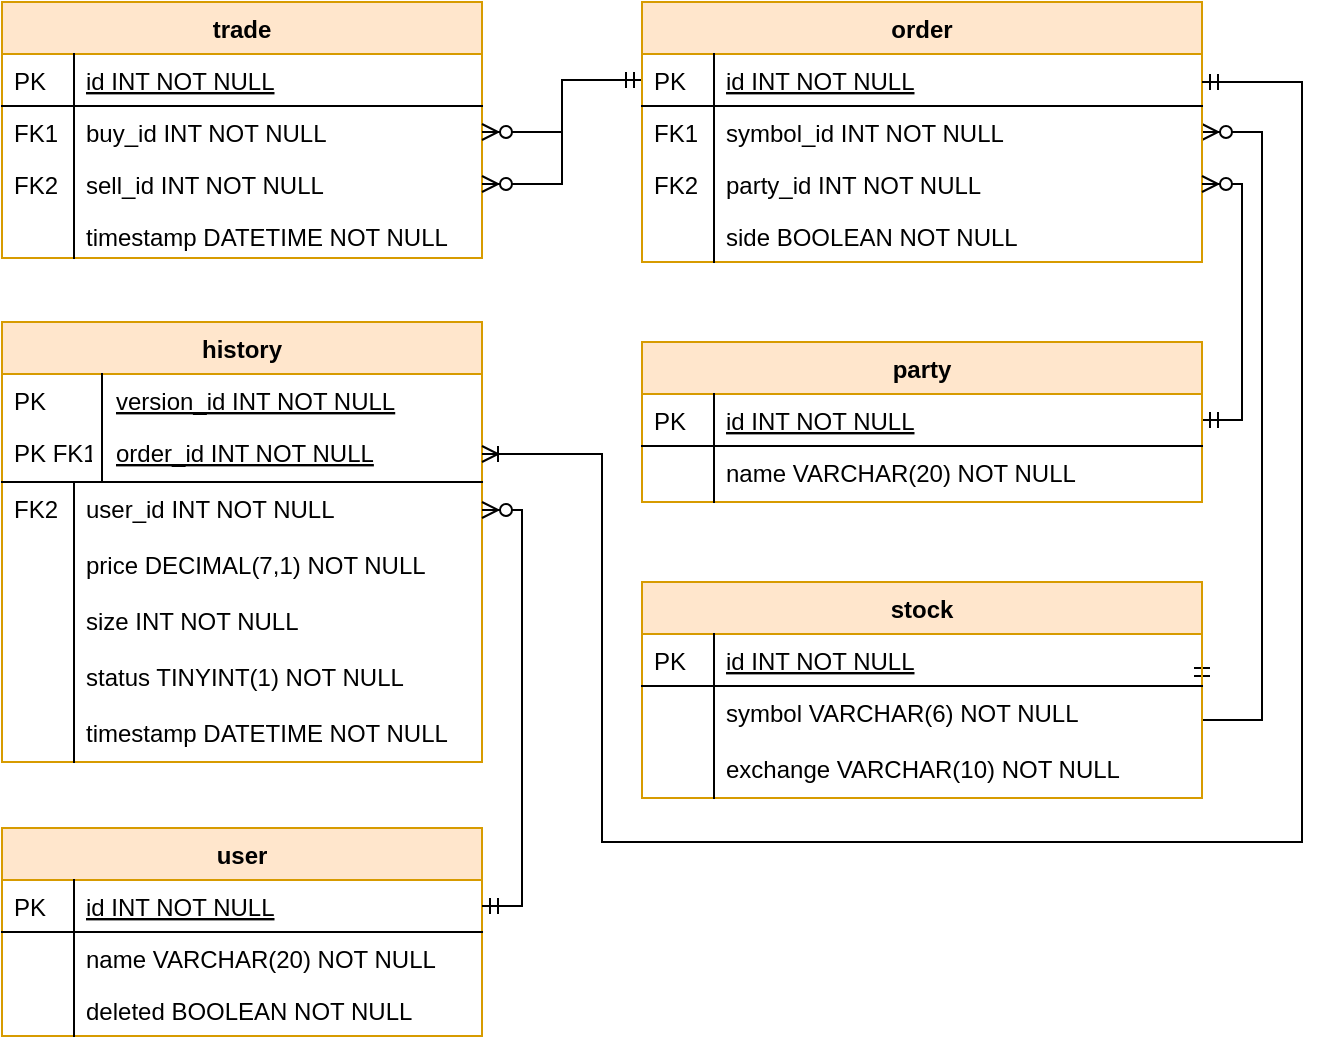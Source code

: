 <mxfile version="13.0.3" type="device"><diagram id="C5RBs43oDa-KdzZeNtuy" name="Page-1"><mxGraphModel dx="1106" dy="776" grid="1" gridSize="10" guides="1" tooltips="1" connect="1" arrows="1" fold="1" page="1" pageScale="1" pageWidth="827" pageHeight="1169" math="0" shadow="0"><root><mxCell id="WIyWlLk6GJQsqaUBKTNV-0"/><mxCell id="WIyWlLk6GJQsqaUBKTNV-1" parent="WIyWlLk6GJQsqaUBKTNV-0"/><mxCell id="qD9TbrCta3AU3fupfnEu-16" value="trade" style="swimlane;fontStyle=1;childLayout=stackLayout;horizontal=1;startSize=26;horizontalStack=0;resizeParent=1;resizeLast=0;collapsible=1;marginBottom=0;rounded=0;shadow=0;strokeWidth=1;fillColor=#ffe6cc;strokeColor=#d79b00;" parent="WIyWlLk6GJQsqaUBKTNV-1" vertex="1"><mxGeometry x="40" y="120" width="240" height="128" as="geometry"><mxRectangle x="260" y="80" width="160" height="26" as="alternateBounds"/></mxGeometry></mxCell><mxCell id="qD9TbrCta3AU3fupfnEu-17" value="id INT NOT NULL" style="shape=partialRectangle;top=0;left=0;right=0;bottom=1;align=left;verticalAlign=top;fillColor=none;spacingLeft=40;spacingRight=4;overflow=hidden;rotatable=0;points=[[0,0.5],[1,0.5]];portConstraint=eastwest;dropTarget=0;rounded=0;shadow=0;strokeWidth=1;fontStyle=4" parent="qD9TbrCta3AU3fupfnEu-16" vertex="1"><mxGeometry y="26" width="240" height="26" as="geometry"/></mxCell><mxCell id="qD9TbrCta3AU3fupfnEu-18" value="PK" style="shape=partialRectangle;top=0;left=0;bottom=0;fillColor=none;align=left;verticalAlign=top;spacingLeft=4;spacingRight=4;overflow=hidden;rotatable=0;points=[];portConstraint=eastwest;part=1;" parent="qD9TbrCta3AU3fupfnEu-17" vertex="1" connectable="0"><mxGeometry width="36" height="26" as="geometry"/></mxCell><mxCell id="qD9TbrCta3AU3fupfnEu-19" value="buy_id INT NOT NULL" style="shape=partialRectangle;top=0;left=0;right=0;bottom=0;align=left;verticalAlign=top;fillColor=none;spacingLeft=40;spacingRight=4;overflow=hidden;rotatable=0;points=[[0,0.5],[1,0.5]];portConstraint=eastwest;dropTarget=0;rounded=0;shadow=0;strokeWidth=1;" parent="qD9TbrCta3AU3fupfnEu-16" vertex="1"><mxGeometry y="52" width="240" height="26" as="geometry"/></mxCell><mxCell id="qD9TbrCta3AU3fupfnEu-20" value="FK1" style="shape=partialRectangle;top=0;left=0;bottom=0;fillColor=none;align=left;verticalAlign=top;spacingLeft=4;spacingRight=4;overflow=hidden;rotatable=0;points=[];portConstraint=eastwest;part=1;" parent="qD9TbrCta3AU3fupfnEu-19" vertex="1" connectable="0"><mxGeometry width="36" height="26" as="geometry"/></mxCell><mxCell id="qD9TbrCta3AU3fupfnEu-21" value="sell_id INT NOT NULL" style="shape=partialRectangle;top=0;left=0;right=0;bottom=0;align=left;verticalAlign=top;fillColor=none;spacingLeft=40;spacingRight=4;overflow=hidden;rotatable=0;points=[[0,0.5],[1,0.5]];portConstraint=eastwest;dropTarget=0;rounded=0;shadow=0;strokeWidth=1;" parent="qD9TbrCta3AU3fupfnEu-16" vertex="1"><mxGeometry y="78" width="240" height="26" as="geometry"/></mxCell><mxCell id="qD9TbrCta3AU3fupfnEu-22" value="FK2" style="shape=partialRectangle;top=0;left=0;bottom=0;fillColor=none;align=left;verticalAlign=top;spacingLeft=4;spacingRight=4;overflow=hidden;rotatable=0;points=[];portConstraint=eastwest;part=1;" parent="qD9TbrCta3AU3fupfnEu-21" vertex="1" connectable="0"><mxGeometry width="36" height="26" as="geometry"/></mxCell><mxCell id="qD9TbrCta3AU3fupfnEu-27" value="timestamp DATETIME NOT NULL" style="shape=partialRectangle;top=0;left=0;right=0;bottom=0;align=left;verticalAlign=top;fillColor=none;spacingLeft=40;spacingRight=4;overflow=hidden;rotatable=0;points=[[0,0.5],[1,0.5]];portConstraint=eastwest;dropTarget=0;rounded=0;shadow=0;strokeWidth=1;" parent="qD9TbrCta3AU3fupfnEu-16" vertex="1"><mxGeometry y="104" width="240" height="24" as="geometry"/></mxCell><mxCell id="qD9TbrCta3AU3fupfnEu-28" value="" style="shape=partialRectangle;top=0;left=0;bottom=0;fillColor=none;align=left;verticalAlign=top;spacingLeft=4;spacingRight=4;overflow=hidden;rotatable=0;points=[];portConstraint=eastwest;part=1;" parent="qD9TbrCta3AU3fupfnEu-27" vertex="1" connectable="0"><mxGeometry width="36" height="24" as="geometry"/></mxCell><mxCell id="qD9TbrCta3AU3fupfnEu-97" style="edgeStyle=orthogonalEdgeStyle;rounded=0;orthogonalLoop=1;jettySize=auto;html=1;endArrow=ERzeroToMany;endFill=1;startArrow=ERmandOne;startFill=0;" parent="WIyWlLk6GJQsqaUBKTNV-1" source="zkfFHV4jXpPFQw0GAbJ--57" target="qD9TbrCta3AU3fupfnEu-19" edge="1"><mxGeometry relative="1" as="geometry"><Array as="points"><mxPoint x="320" y="159"/><mxPoint x="320" y="185"/></Array></mxGeometry></mxCell><mxCell id="qD9TbrCta3AU3fupfnEu-98" style="edgeStyle=orthogonalEdgeStyle;rounded=0;orthogonalLoop=1;jettySize=auto;html=1;startArrow=ERmandOne;startFill=0;endArrow=ERzeroToMany;endFill=1;" parent="WIyWlLk6GJQsqaUBKTNV-1" source="zkfFHV4jXpPFQw0GAbJ--57" target="qD9TbrCta3AU3fupfnEu-21" edge="1"><mxGeometry relative="1" as="geometry"><Array as="points"><mxPoint x="320" y="159"/><mxPoint x="320" y="211"/></Array></mxGeometry></mxCell><mxCell id="qD9TbrCta3AU3fupfnEu-100" style="edgeStyle=orthogonalEdgeStyle;rounded=0;orthogonalLoop=1;jettySize=auto;html=1;startArrow=ERmandOne;startFill=0;endArrow=ERzeroToMany;endFill=1;exitX=1;exitY=0.5;exitDx=0;exitDy=0;" parent="WIyWlLk6GJQsqaUBKTNV-1" source="qD9TbrCta3AU3fupfnEu-67" target="zkfFHV4jXpPFQw0GAbJ--61" edge="1"><mxGeometry relative="1" as="geometry"><Array as="points"><mxPoint x="670" y="479"/><mxPoint x="670" y="185"/></Array></mxGeometry></mxCell><mxCell id="zkfFHV4jXpPFQw0GAbJ--56" value="order" style="swimlane;fontStyle=1;childLayout=stackLayout;horizontal=1;startSize=26;horizontalStack=0;resizeParent=1;resizeLast=0;collapsible=1;marginBottom=0;rounded=0;shadow=0;strokeWidth=1;fillColor=#ffe6cc;strokeColor=#d79b00;" parent="WIyWlLk6GJQsqaUBKTNV-1" vertex="1"><mxGeometry x="360" y="120" width="280" height="130" as="geometry"><mxRectangle x="260" y="80" width="160" height="26" as="alternateBounds"/></mxGeometry></mxCell><mxCell id="zkfFHV4jXpPFQw0GAbJ--57" value="id INT NOT NULL" style="shape=partialRectangle;top=0;left=0;right=0;bottom=1;align=left;verticalAlign=top;fillColor=none;spacingLeft=40;spacingRight=4;overflow=hidden;rotatable=0;points=[[0,0.5],[1,0.5]];portConstraint=eastwest;dropTarget=0;rounded=0;shadow=0;strokeWidth=1;fontStyle=4" parent="zkfFHV4jXpPFQw0GAbJ--56" vertex="1"><mxGeometry y="26" width="280" height="26" as="geometry"/></mxCell><mxCell id="zkfFHV4jXpPFQw0GAbJ--58" value="PK" style="shape=partialRectangle;top=0;left=0;bottom=0;fillColor=none;align=left;verticalAlign=top;spacingLeft=4;spacingRight=4;overflow=hidden;rotatable=0;points=[];portConstraint=eastwest;part=1;" parent="zkfFHV4jXpPFQw0GAbJ--57" vertex="1" connectable="0"><mxGeometry width="36" height="26" as="geometry"/></mxCell><mxCell id="zkfFHV4jXpPFQw0GAbJ--61" value="symbol_id INT NOT NULL" style="shape=partialRectangle;top=0;left=0;right=0;bottom=0;align=left;verticalAlign=top;fillColor=none;spacingLeft=40;spacingRight=4;overflow=hidden;rotatable=0;points=[[0,0.5],[1,0.5]];portConstraint=eastwest;dropTarget=0;rounded=0;shadow=0;strokeWidth=1;" parent="zkfFHV4jXpPFQw0GAbJ--56" vertex="1"><mxGeometry y="52" width="280" height="26" as="geometry"/></mxCell><mxCell id="zkfFHV4jXpPFQw0GAbJ--62" value="FK1" style="shape=partialRectangle;top=0;left=0;bottom=0;fillColor=none;align=left;verticalAlign=top;spacingLeft=4;spacingRight=4;overflow=hidden;rotatable=0;points=[];portConstraint=eastwest;part=1;" parent="zkfFHV4jXpPFQw0GAbJ--61" vertex="1" connectable="0"><mxGeometry width="36" height="26" as="geometry"/></mxCell><mxCell id="qD9TbrCta3AU3fupfnEu-14" value="party_id INT NOT NULL" style="shape=partialRectangle;top=0;left=0;right=0;bottom=0;align=left;verticalAlign=top;fillColor=none;spacingLeft=40;spacingRight=4;overflow=hidden;rotatable=0;points=[[0,0.5],[1,0.5]];portConstraint=eastwest;dropTarget=0;rounded=0;shadow=0;strokeWidth=1;" parent="zkfFHV4jXpPFQw0GAbJ--56" vertex="1"><mxGeometry y="78" width="280" height="26" as="geometry"/></mxCell><mxCell id="qD9TbrCta3AU3fupfnEu-15" value="FK2" style="shape=partialRectangle;top=0;left=0;bottom=0;fillColor=none;align=left;verticalAlign=top;spacingLeft=4;spacingRight=4;overflow=hidden;rotatable=0;points=[];portConstraint=eastwest;part=1;" parent="qD9TbrCta3AU3fupfnEu-14" vertex="1" connectable="0"><mxGeometry width="36" height="26" as="geometry"/></mxCell><mxCell id="qD9TbrCta3AU3fupfnEu-10" value="side BOOLEAN NOT NULL" style="shape=partialRectangle;top=0;left=0;right=0;bottom=0;align=left;verticalAlign=top;fillColor=none;spacingLeft=40;spacingRight=4;overflow=hidden;rotatable=0;points=[[0,0.5],[1,0.5]];portConstraint=eastwest;dropTarget=0;rounded=0;shadow=0;strokeWidth=1;" parent="zkfFHV4jXpPFQw0GAbJ--56" vertex="1"><mxGeometry y="104" width="280" height="26" as="geometry"/></mxCell><mxCell id="qD9TbrCta3AU3fupfnEu-11" value="" style="shape=partialRectangle;top=0;left=0;bottom=0;fillColor=none;align=left;verticalAlign=top;spacingLeft=4;spacingRight=4;overflow=hidden;rotatable=0;points=[];portConstraint=eastwest;part=1;" parent="qD9TbrCta3AU3fupfnEu-10" vertex="1" connectable="0"><mxGeometry width="36" height="26" as="geometry"/></mxCell><mxCell id="OcwKsIXXV5YksWNWSXdM-11" style="edgeStyle=orthogonalEdgeStyle;rounded=0;orthogonalLoop=1;jettySize=auto;html=1;entryX=1;entryY=0.5;entryDx=0;entryDy=0;startArrow=ERmandOne;startFill=0;endArrow=ERzeroToMany;endFill=1;" edge="1" parent="WIyWlLk6GJQsqaUBKTNV-1" source="OcwKsIXXV5YksWNWSXdM-5" target="qD9TbrCta3AU3fupfnEu-14"><mxGeometry relative="1" as="geometry"><Array as="points"><mxPoint x="660" y="329"/><mxPoint x="660" y="211"/></Array></mxGeometry></mxCell><mxCell id="qD9TbrCta3AU3fupfnEu-107" value="history" style="swimlane;fontStyle=1;childLayout=stackLayout;horizontal=1;startSize=26;horizontalStack=0;resizeParent=1;resizeLast=0;collapsible=1;marginBottom=0;rounded=0;shadow=0;strokeWidth=1;fillColor=#ffe6cc;strokeColor=#d79b00;" parent="WIyWlLk6GJQsqaUBKTNV-1" vertex="1"><mxGeometry x="40" y="280" width="240" height="220" as="geometry"><mxRectangle x="260" y="80" width="160" height="26" as="alternateBounds"/></mxGeometry></mxCell><mxCell id="qD9TbrCta3AU3fupfnEu-108" value="version_id INT NOT NULL" style="shape=partialRectangle;top=0;left=0;right=0;bottom=0;align=left;verticalAlign=top;fillColor=none;spacingLeft=55;spacingRight=4;overflow=hidden;rotatable=0;points=[[0,0.5],[1,0.5]];portConstraint=eastwest;dropTarget=0;rounded=0;shadow=0;strokeWidth=1;fontStyle=4" parent="qD9TbrCta3AU3fupfnEu-107" vertex="1"><mxGeometry y="26" width="240" height="26" as="geometry"/></mxCell><mxCell id="qD9TbrCta3AU3fupfnEu-109" value="PK" style="shape=partialRectangle;top=0;left=0;bottom=0;fillColor=none;align=left;verticalAlign=top;spacingLeft=4;spacingRight=4;overflow=hidden;rotatable=0;points=[];portConstraint=eastwest;part=1;" parent="qD9TbrCta3AU3fupfnEu-108" vertex="1" connectable="0"><mxGeometry width="50" height="26" as="geometry"/></mxCell><mxCell id="qD9TbrCta3AU3fupfnEu-110" value="order_id INT NOT NULL" style="shape=partialRectangle;top=0;left=0;right=0;bottom=1;align=left;verticalAlign=top;fillColor=none;spacingLeft=55;spacingRight=4;overflow=hidden;rotatable=0;points=[[0,0.5],[1,0.5]];portConstraint=eastwest;dropTarget=0;rounded=0;shadow=0;strokeWidth=1;fontStyle=4" parent="qD9TbrCta3AU3fupfnEu-107" vertex="1"><mxGeometry y="52" width="240" height="28" as="geometry"/></mxCell><mxCell id="qD9TbrCta3AU3fupfnEu-111" value="PK FK1" style="shape=partialRectangle;top=0;left=0;bottom=0;fillColor=none;align=left;verticalAlign=top;spacingLeft=4;spacingRight=4;overflow=hidden;rotatable=0;points=[];portConstraint=eastwest;part=1;right=1;" parent="qD9TbrCta3AU3fupfnEu-110" vertex="1" connectable="0"><mxGeometry width="50" height="28" as="geometry"/></mxCell><mxCell id="OcwKsIXXV5YksWNWSXdM-2" value="user_id INT NOT NULL" style="shape=partialRectangle;top=0;left=0;right=0;bottom=0;align=left;verticalAlign=top;fillColor=none;spacingLeft=40;spacingRight=4;overflow=hidden;rotatable=0;points=[[0,0.5],[1,0.5]];portConstraint=eastwest;dropTarget=0;rounded=0;shadow=0;strokeWidth=1;" vertex="1" parent="qD9TbrCta3AU3fupfnEu-107"><mxGeometry y="80" width="240" height="28" as="geometry"/></mxCell><mxCell id="OcwKsIXXV5YksWNWSXdM-3" value="FK2" style="shape=partialRectangle;top=0;left=0;bottom=0;fillColor=none;align=left;verticalAlign=top;spacingLeft=4;spacingRight=4;overflow=hidden;rotatable=0;points=[];portConstraint=eastwest;part=1;" vertex="1" connectable="0" parent="OcwKsIXXV5YksWNWSXdM-2"><mxGeometry width="36" height="28" as="geometry"/></mxCell><mxCell id="qD9TbrCta3AU3fupfnEu-112" value="price DECIMAL(7,1) NOT NULL" style="shape=partialRectangle;top=0;left=0;right=0;bottom=0;align=left;verticalAlign=top;fillColor=none;spacingLeft=40;spacingRight=4;overflow=hidden;rotatable=0;points=[[0,0.5],[1,0.5]];portConstraint=eastwest;dropTarget=0;rounded=0;shadow=0;strokeWidth=1;" parent="qD9TbrCta3AU3fupfnEu-107" vertex="1"><mxGeometry y="108" width="240" height="28" as="geometry"/></mxCell><mxCell id="qD9TbrCta3AU3fupfnEu-113" value="" style="shape=partialRectangle;top=0;left=0;bottom=0;fillColor=none;align=left;verticalAlign=top;spacingLeft=4;spacingRight=4;overflow=hidden;rotatable=0;points=[];portConstraint=eastwest;part=1;" parent="qD9TbrCta3AU3fupfnEu-112" vertex="1" connectable="0"><mxGeometry width="36" height="28" as="geometry"/></mxCell><mxCell id="qD9TbrCta3AU3fupfnEu-122" value="size INT NOT NULL" style="shape=partialRectangle;top=0;left=0;right=0;bottom=0;align=left;verticalAlign=top;fillColor=none;spacingLeft=40;spacingRight=4;overflow=hidden;rotatable=0;points=[[0,0.5],[1,0.5]];portConstraint=eastwest;dropTarget=0;rounded=0;shadow=0;strokeWidth=1;" parent="qD9TbrCta3AU3fupfnEu-107" vertex="1"><mxGeometry y="136" width="240" height="28" as="geometry"/></mxCell><mxCell id="qD9TbrCta3AU3fupfnEu-123" value="" style="shape=partialRectangle;top=0;left=0;bottom=0;fillColor=none;align=left;verticalAlign=top;spacingLeft=4;spacingRight=4;overflow=hidden;rotatable=0;points=[];portConstraint=eastwest;part=1;" parent="qD9TbrCta3AU3fupfnEu-122" vertex="1" connectable="0"><mxGeometry width="36" height="28" as="geometry"/></mxCell><mxCell id="OcwKsIXXV5YksWNWSXdM-0" value="status TINYINT(1) NOT NULL" style="shape=partialRectangle;top=0;left=0;right=0;bottom=0;align=left;verticalAlign=top;fillColor=none;spacingLeft=40;spacingRight=4;overflow=hidden;rotatable=0;points=[[0,0.5],[1,0.5]];portConstraint=eastwest;dropTarget=0;rounded=0;shadow=0;strokeWidth=1;" vertex="1" parent="qD9TbrCta3AU3fupfnEu-107"><mxGeometry y="164" width="240" height="28" as="geometry"/></mxCell><mxCell id="OcwKsIXXV5YksWNWSXdM-1" value="" style="shape=partialRectangle;top=0;left=0;bottom=0;fillColor=none;align=left;verticalAlign=top;spacingLeft=4;spacingRight=4;overflow=hidden;rotatable=0;points=[];portConstraint=eastwest;part=1;" vertex="1" connectable="0" parent="OcwKsIXXV5YksWNWSXdM-0"><mxGeometry width="36" height="28" as="geometry"/></mxCell><mxCell id="qD9TbrCta3AU3fupfnEu-114" value="timestamp DATETIME NOT NULL" style="shape=partialRectangle;top=0;left=0;right=0;bottom=0;align=left;verticalAlign=top;fillColor=none;spacingLeft=40;spacingRight=4;overflow=hidden;rotatable=0;points=[[0,0.5],[1,0.5]];portConstraint=eastwest;dropTarget=0;rounded=0;shadow=0;strokeWidth=1;" parent="qD9TbrCta3AU3fupfnEu-107" vertex="1"><mxGeometry y="192" width="240" height="28" as="geometry"/></mxCell><mxCell id="qD9TbrCta3AU3fupfnEu-115" value="" style="shape=partialRectangle;top=0;left=0;bottom=0;fillColor=none;align=left;verticalAlign=top;spacingLeft=4;spacingRight=4;overflow=hidden;rotatable=0;points=[];portConstraint=eastwest;part=1;" parent="qD9TbrCta3AU3fupfnEu-114" vertex="1" connectable="0"><mxGeometry width="36" height="28" as="geometry"/></mxCell><mxCell id="qD9TbrCta3AU3fupfnEu-83" value="user" style="swimlane;fontStyle=1;childLayout=stackLayout;horizontal=1;startSize=26;horizontalStack=0;resizeParent=1;resizeLast=0;collapsible=1;marginBottom=0;rounded=0;shadow=0;strokeWidth=1;fillColor=#ffe6cc;strokeColor=#d79b00;" parent="WIyWlLk6GJQsqaUBKTNV-1" vertex="1"><mxGeometry x="40" y="533" width="240" height="104" as="geometry"><mxRectangle x="260" y="80" width="160" height="26" as="alternateBounds"/></mxGeometry></mxCell><mxCell id="qD9TbrCta3AU3fupfnEu-84" value="id INT NOT NULL" style="shape=partialRectangle;top=0;left=0;right=0;bottom=1;align=left;verticalAlign=top;fillColor=none;spacingLeft=40;spacingRight=4;overflow=hidden;rotatable=0;points=[[0,0.5],[1,0.5]];portConstraint=eastwest;dropTarget=0;rounded=0;shadow=0;strokeWidth=1;fontStyle=4" parent="qD9TbrCta3AU3fupfnEu-83" vertex="1"><mxGeometry y="26" width="240" height="26" as="geometry"/></mxCell><mxCell id="qD9TbrCta3AU3fupfnEu-85" value="PK" style="shape=partialRectangle;top=0;left=0;bottom=0;fillColor=none;align=left;verticalAlign=top;spacingLeft=4;spacingRight=4;overflow=hidden;rotatable=0;points=[];portConstraint=eastwest;part=1;" parent="qD9TbrCta3AU3fupfnEu-84" vertex="1" connectable="0"><mxGeometry width="36" height="26" as="geometry"/></mxCell><mxCell id="qD9TbrCta3AU3fupfnEu-86" value="name VARCHAR(20) NOT NULL" style="shape=partialRectangle;top=0;left=0;right=0;bottom=0;align=left;verticalAlign=top;fillColor=none;spacingLeft=40;spacingRight=4;overflow=hidden;rotatable=0;points=[[0,0.5],[1,0.5]];portConstraint=eastwest;dropTarget=0;rounded=0;shadow=0;strokeWidth=1;" parent="qD9TbrCta3AU3fupfnEu-83" vertex="1"><mxGeometry y="52" width="240" height="26" as="geometry"/></mxCell><mxCell id="qD9TbrCta3AU3fupfnEu-87" value="" style="shape=partialRectangle;top=0;left=0;bottom=0;fillColor=none;align=left;verticalAlign=top;spacingLeft=4;spacingRight=4;overflow=hidden;rotatable=0;points=[];portConstraint=eastwest;part=1;" parent="qD9TbrCta3AU3fupfnEu-86" vertex="1" connectable="0"><mxGeometry width="36" height="26" as="geometry"/></mxCell><mxCell id="qD9TbrCta3AU3fupfnEu-88" value="deleted BOOLEAN NOT NULL" style="shape=partialRectangle;top=0;left=0;right=0;bottom=0;align=left;verticalAlign=top;fillColor=none;spacingLeft=40;spacingRight=4;overflow=hidden;rotatable=0;points=[[0,0.5],[1,0.5]];portConstraint=eastwest;dropTarget=0;rounded=0;shadow=0;strokeWidth=1;" parent="qD9TbrCta3AU3fupfnEu-83" vertex="1"><mxGeometry y="78" width="240" height="26" as="geometry"/></mxCell><mxCell id="qD9TbrCta3AU3fupfnEu-89" value="" style="shape=partialRectangle;top=0;left=0;bottom=0;fillColor=none;align=left;verticalAlign=top;spacingLeft=4;spacingRight=4;overflow=hidden;rotatable=0;points=[];portConstraint=eastwest;part=1;" parent="qD9TbrCta3AU3fupfnEu-88" vertex="1" connectable="0"><mxGeometry width="36" height="26" as="geometry"/></mxCell><mxCell id="OcwKsIXXV5YksWNWSXdM-14" style="edgeStyle=orthogonalEdgeStyle;rounded=0;orthogonalLoop=1;jettySize=auto;html=1;startArrow=ERmandOne;startFill=0;endArrow=ERoneToMany;endFill=0;" edge="1" parent="WIyWlLk6GJQsqaUBKTNV-1" source="zkfFHV4jXpPFQw0GAbJ--57" target="qD9TbrCta3AU3fupfnEu-110"><mxGeometry relative="1" as="geometry"><Array as="points"><mxPoint x="690" y="160"/><mxPoint x="690" y="540"/><mxPoint x="340" y="540"/><mxPoint x="340" y="346"/></Array></mxGeometry></mxCell><mxCell id="OcwKsIXXV5YksWNWSXdM-15" style="edgeStyle=orthogonalEdgeStyle;rounded=0;orthogonalLoop=1;jettySize=auto;html=1;startArrow=ERmandOne;startFill=0;endArrow=ERzeroToMany;endFill=1;" edge="1" parent="WIyWlLk6GJQsqaUBKTNV-1" source="qD9TbrCta3AU3fupfnEu-84" target="OcwKsIXXV5YksWNWSXdM-2"><mxGeometry relative="1" as="geometry"><Array as="points"><mxPoint x="300" y="572"/><mxPoint x="300" y="374"/></Array></mxGeometry></mxCell><mxCell id="OcwKsIXXV5YksWNWSXdM-4" value="party" style="swimlane;fontStyle=1;childLayout=stackLayout;horizontal=1;startSize=26;horizontalStack=0;resizeParent=1;resizeLast=0;collapsible=1;marginBottom=0;rounded=0;shadow=0;strokeWidth=1;fillColor=#ffe6cc;strokeColor=#d79b00;" vertex="1" parent="WIyWlLk6GJQsqaUBKTNV-1"><mxGeometry x="360" y="290" width="280" height="80" as="geometry"><mxRectangle x="260" y="80" width="160" height="26" as="alternateBounds"/></mxGeometry></mxCell><mxCell id="OcwKsIXXV5YksWNWSXdM-5" value="id INT NOT NULL" style="shape=partialRectangle;top=0;left=0;right=0;bottom=1;align=left;verticalAlign=top;fillColor=none;spacingLeft=40;spacingRight=4;overflow=hidden;rotatable=0;points=[[0,0.5],[1,0.5]];portConstraint=eastwest;dropTarget=0;rounded=0;shadow=0;strokeWidth=1;fontStyle=4" vertex="1" parent="OcwKsIXXV5YksWNWSXdM-4"><mxGeometry y="26" width="280" height="26" as="geometry"/></mxCell><mxCell id="OcwKsIXXV5YksWNWSXdM-6" value="PK" style="shape=partialRectangle;top=0;left=0;bottom=0;fillColor=none;align=left;verticalAlign=top;spacingLeft=4;spacingRight=4;overflow=hidden;rotatable=0;points=[];portConstraint=eastwest;part=1;" vertex="1" connectable="0" parent="OcwKsIXXV5YksWNWSXdM-5"><mxGeometry width="36" height="26" as="geometry"/></mxCell><mxCell id="OcwKsIXXV5YksWNWSXdM-7" value="name VARCHAR(20) NOT NULL" style="shape=partialRectangle;top=0;left=0;right=0;bottom=0;align=left;verticalAlign=top;fillColor=none;spacingLeft=40;spacingRight=4;overflow=hidden;rotatable=0;points=[[0,0.5],[1,0.5]];portConstraint=eastwest;dropTarget=0;rounded=0;shadow=0;strokeWidth=1;" vertex="1" parent="OcwKsIXXV5YksWNWSXdM-4"><mxGeometry y="52" width="280" height="28" as="geometry"/></mxCell><mxCell id="OcwKsIXXV5YksWNWSXdM-8" value="" style="shape=partialRectangle;top=0;left=0;bottom=0;fillColor=none;align=left;verticalAlign=top;spacingLeft=4;spacingRight=4;overflow=hidden;rotatable=0;points=[];portConstraint=eastwest;part=1;" vertex="1" connectable="0" parent="OcwKsIXXV5YksWNWSXdM-7"><mxGeometry width="36" height="28" as="geometry"/></mxCell><mxCell id="qD9TbrCta3AU3fupfnEu-66" value="stock" style="swimlane;fontStyle=1;childLayout=stackLayout;horizontal=1;startSize=26;horizontalStack=0;resizeParent=1;resizeLast=0;collapsible=1;marginBottom=0;rounded=0;shadow=0;strokeWidth=1;fillColor=#ffe6cc;strokeColor=#d79b00;" parent="WIyWlLk6GJQsqaUBKTNV-1" vertex="1"><mxGeometry x="360" y="410" width="280" height="108" as="geometry"><mxRectangle x="260" y="80" width="160" height="26" as="alternateBounds"/></mxGeometry></mxCell><mxCell id="qD9TbrCta3AU3fupfnEu-67" value="id INT NOT NULL" style="shape=partialRectangle;top=0;left=0;right=0;bottom=1;align=left;verticalAlign=top;fillColor=none;spacingLeft=40;spacingRight=4;overflow=hidden;rotatable=0;points=[[0,0.5],[1,0.5]];portConstraint=eastwest;dropTarget=0;rounded=0;shadow=0;strokeWidth=1;fontStyle=4" parent="qD9TbrCta3AU3fupfnEu-66" vertex="1"><mxGeometry y="26" width="280" height="26" as="geometry"/></mxCell><mxCell id="qD9TbrCta3AU3fupfnEu-68" value="PK" style="shape=partialRectangle;top=0;left=0;bottom=0;fillColor=none;align=left;verticalAlign=top;spacingLeft=4;spacingRight=4;overflow=hidden;rotatable=0;points=[];portConstraint=eastwest;part=1;" parent="qD9TbrCta3AU3fupfnEu-67" vertex="1" connectable="0"><mxGeometry width="36" height="26" as="geometry"/></mxCell><mxCell id="qD9TbrCta3AU3fupfnEu-69" value="symbol VARCHAR(6) NOT NULL" style="shape=partialRectangle;top=0;left=0;right=0;bottom=0;align=left;verticalAlign=top;fillColor=none;spacingLeft=40;spacingRight=4;overflow=hidden;rotatable=0;points=[[0,0.5],[1,0.5]];portConstraint=eastwest;dropTarget=0;rounded=0;shadow=0;strokeWidth=1;" parent="qD9TbrCta3AU3fupfnEu-66" vertex="1"><mxGeometry y="52" width="280" height="28" as="geometry"/></mxCell><mxCell id="qD9TbrCta3AU3fupfnEu-70" value="" style="shape=partialRectangle;top=0;left=0;bottom=0;fillColor=none;align=left;verticalAlign=top;spacingLeft=4;spacingRight=4;overflow=hidden;rotatable=0;points=[];portConstraint=eastwest;part=1;" parent="qD9TbrCta3AU3fupfnEu-69" vertex="1" connectable="0"><mxGeometry width="36" height="28" as="geometry"/></mxCell><mxCell id="qD9TbrCta3AU3fupfnEu-105" value="exchange VARCHAR(10) NOT NULL" style="shape=partialRectangle;top=0;left=0;right=0;bottom=0;align=left;verticalAlign=top;fillColor=none;spacingLeft=40;spacingRight=4;overflow=hidden;rotatable=0;points=[[0,0.5],[1,0.5]];portConstraint=eastwest;dropTarget=0;rounded=0;shadow=0;strokeWidth=1;" parent="qD9TbrCta3AU3fupfnEu-66" vertex="1"><mxGeometry y="80" width="280" height="28" as="geometry"/></mxCell><mxCell id="qD9TbrCta3AU3fupfnEu-106" value="" style="shape=partialRectangle;top=0;left=0;bottom=0;fillColor=none;align=left;verticalAlign=top;spacingLeft=4;spacingRight=4;overflow=hidden;rotatable=0;points=[];portConstraint=eastwest;part=1;" parent="qD9TbrCta3AU3fupfnEu-105" vertex="1" connectable="0"><mxGeometry width="36" height="28" as="geometry"/></mxCell></root></mxGraphModel></diagram></mxfile>